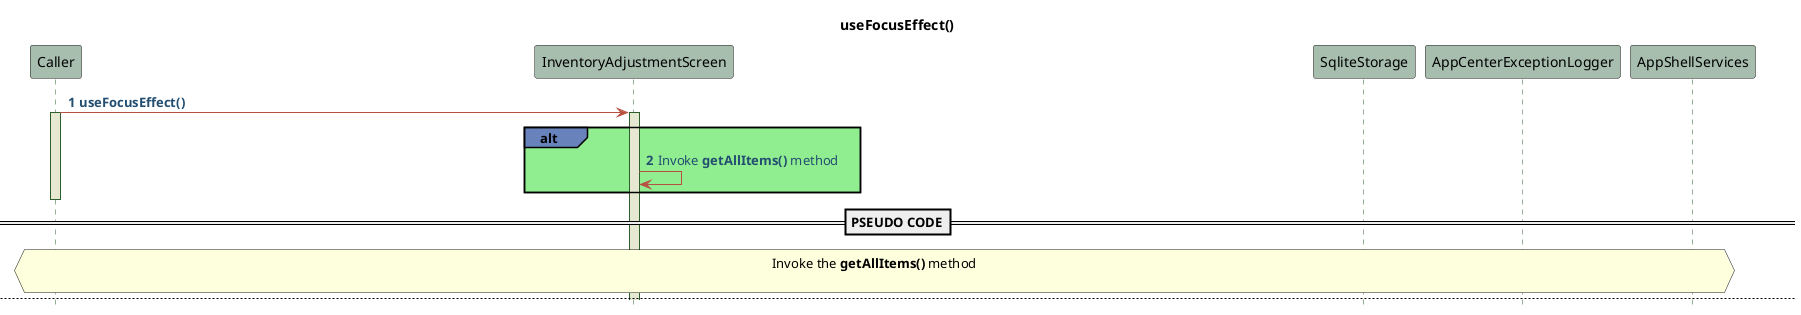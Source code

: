 @startuml InventoryAdjustmentScreen

!define POSITIVERESPONSE 90EE90
!define NEGATIVEERESPONSE EFBBBB
!define NETURALRESPONSE F2DC79
!define ALTBACKGROUND 6883BC

hide footbox
skinparam sequence{
    ParticipantBackgroundColor #A7BEAE
    LifeLineBackgroundColor #E7E8D1
    LifeLineBorderColor #2C5F2D
    ActorBackgroundColor #FC766AFF
    ActorBorderColor #FC766AFF
    ArrowColor #B85042
    ArrowFontColor #234E70
}

participant Caller as A order 1
participant InventoryAdjustmentScreen as B order 1
participant SqliteStorage as C order 2
participant AppCenterExceptionLogger as D order 3
participant AppShellServices as E order 5


autonumber 1
title useFocusEffect()
A -> B++ : **useFocusEffect()**
activate A
    alt#ALTBACKGROUND #POSITIVERESPONSE
        B -> B : Invoke **getAllItems()** method
    end
deactivate A

==PSEUDO CODE==
hnote across
    Invoke the **getAllItems()** method
    
end note

autonumber 1
newpage getAllItems()
A -> B++ : Invoke **getAllItems()**
activate A
    alt#ALTBACKGROUND #POSITIVERESPONSE try
        B -> B : Update **isModalVisible** value to **true**
        B -> C++ :  Invoke **getDBConnection()** method
        C --> B-- : SQLiteDatabase | undefined
        B -> B : Store the return value in **db** variable
        alt #POSITIVERESPONSE db is not null
            B -> C++ :  Invoke **getAllItemDetails(db)** method
            C --> B-- : ItemBO[] | null
            B -> B : Store the return value in **items** variable
            B -> B : Update **itemListState** value to **items**
        end

        B -> B : Update **isModalVisible** value to **false**
        
    else #NEGATIVEERESPONSE CATCH
        B -> D++ : Invoke **exceptionLogger()** method and send catch error as params
        D --> B-- : return
        B --> A-- : Return
    end
    
deactivate A

==PSEUDO CODE==
hnote across 
    TRY
        Update the  **isModalVisible** value to **true**
        Call the  **getDBConnection()** method in SqliteStorage
        Store the return value in **db** variable
        IF DB is not null
            Call the  **getAllItemDetails(DB)** method in SqliteStorage
            A -> A : Store the return value in **items** variable
            Update the **itemListState** value to the result of **items**
        END
        Update the **isModalVisible** value to **false**
    CATCH Exception AS error
        Call the **exceptionLogger()** method with error as parameter
    END
end note

autonumber 1
newpage syncTapped()
 
A -> B++ : Invoke **syncTapped()**
    activate A
        alt#ALTBACKGROUND #POSITIVERESPONSE try
            B -> C++ :  Invoke **getDBConnection()** method
            C --> B-- : SQLiteDatabase | undefined
            B -> B : Store the return value in **db** variable
            alt #POSITIVERESPONSE db is not null
                B -> C++ :  Invoke **currentUserInfo(db)** method
                C --> B-- : User | null
                B -> B : Store the return value in **user** variable
                alt #POSITIVERESPONSE user is not null
                    B -> B : Invoke **uploadItems(user)** method
                else #NEGATIVEERESPONSE user is null
                    B -> B : Throw new Error
                end
            else #NEGATIVEERESPONSE db is null
                B -> B : Show toast notification with error message
            end
            

        else #NEGATIVEERESPONSE Catch
            B -> D++ : Invoke **exceptionLogger()** method and send catch error as params
            D --> B-- : return
            B --> A-- : Return
        end
    deactivate A

    ==PSEUDO CODE==
    hnote across
        TRY
            Call the **getDBConnection()** method in SqliteStorage
            Store the return value in **db** variable
            IF DB is not null
                Call the **currentUserInfo(db)** method in SqliteStorage
                Store the return value in **user** variable
                IF User is not null
                    Invoke **uploadItems(user)** method
                ELSE
                    Throw new Error
                END
            ELSE
                Show toast notification with error message "Can't fetch user info"
            END
        CATCH Exception AS error
            Invoke **exceptionLogger()** method with error as parameter
        END

    end note


autonumber 1
newpage  uploadItems(user: UserBO)

A -> B++ : Invoke **uploadItems(user)**
activate A
    alt#ALTBACKGROUND #POSITIVERESPONSE try
        
            B -> C++ :  Invoke **getDBConnection()** method
            C --> B-- : SQLiteDatabase | undefined
            B -> B : Store the return value in **db** variable
            alt #POSITIVERESPONSE db is not null
                B -> B : Update **loaderMessage** value to **Uploading changes...**
                 B -> B : Update **loaderState** value to **true**
                B -> C++ :  Invoke **getCountedItems(db, user.UserID)** method
                C --> B-- : ItemBO[] | null
                B -> B : Store the return value in **items** variable
                B -> B : Store **items** in AsyncStorage using **countedItemsInventory** as key
                B -> B : Check if items.length > 0
                alt #POSITIVERESPONSE items.length > 0
                    B -> B : Loop all the items and assign **''** to Description,ImageURL and **Name**
                    B -> E++ : Invoke **updateItemList(items, user.UserID)** method
                    E --> B-- : Response object
                    B -> B : Update **loaderState* value to **false**
                    alt #NEGATIVEERESPONSE response.status !== HttpStatus.Success
                        B -> B : Show toast notification as **Can't upload items**
                    end
                end
            end
            B -> B : downloadItems(user);


    else #NEGATIVEERESPONSE Catch
        B -> B : Update **loaderState* value to **false**
        B -> B : Show toast notification as **Can't upload items**
        B -> D++ : Invoke **exceptionLogger()** method and send catch error as params
        D --> B-- : return
        B -> B : downloadItems(user);
        B --> A-- : Return

    end
deactivate A

==PSEUDO CODE==
    hnote across
        TRY
            Call the **getDBConnection()** method in SqliteStorage
            Set loader message and state for uploading
            Call the **getCountedItems(db, user.UserID)** method in SqliteStorage
            Store items in AsyncStorage
            Check if items.length > 0
            IF items.length > 0
                Update item properties (optional)
                Invoke **updateItemList(items, user.UserID)** method in AppShellServices
                IF response.status !== HttpStatus.Success
                    Show toast notification for upload failure
                    return
                END
            END
        CATCH Exception AS error
            Show toast notification for upload failure
            Invoke **exceptionLogger()** method with error as parameter
        END
        Set loader state to false
        Invoke **downloadItems(user)** method
    end note


autonumber 1
newpage  toItemDetailScreen(item: ItemBO)

A -> B++ : Invoke **toItemDetailScreen(item: ItemBO)**
activate A
    alt#ALTBACKGROUND #POSITIVERESPONSE
        B -> B : Navigate to **Detail** screen with item as params
        B --> A-- : Return
    end
    
deactivate A

==PSEUDO CODE==
    hnote across
        Navigate to **Detail** screen with item as params
    end note

autonumber 1
newpage  toAboutUsScreen()

A -> B++ : Invoke **toAboutUsScreen()**
activate A
    alt#ALTBACKGROUND #POSITIVERESPONSE
        B -> B : Navigate to **AboutUs** screen
        B --> A-- : Return
    end
    
deactivate A

==PSEUDO CODE==
    hnote across
        Navigate to **AboutUs** screen
    end note

autonumber 1
newpage  cancelToast()

A -> B++ : Invoke **cancelToast()**
activate A
    alt#ALTBACKGROUND #POSITIVERESPONSE
        B -> B : Hide the Toast Message
        B --> A-- : Return
    end
    
deactivate A

==PSEUDO CODE==
    hnote across
        Hide the Toast Message using **Toast.hide()**
    end note


autonumber 1
newpage downloadItems(user: UserBO)

A -> B++ : Invoke **downloadItems(user)**
    activate A
        alt#ALTBACKGROUND #POSITIVERESPONSE try
            B -> B : Update **loaderMessage** value to **Downloading latest count...**
            B -> B : Update **loaderState** value to **true**
            B -> B : Invoke **internetSpeedTest()** method
            B -> B : Get the return response and save that in **internetSpeed** variable
            B -> C++ : Invoke **getDBConnection()** method
            C --> B-- : SQLiteDatabase | undefined
            B -> B : Store the return value in **db** variable
            alt #POSITIVERESPONSE db is not null
                B -> B : Create **itemCatalogSyncDetail** variable with ItemCatalogSyncDetailBO type
                B -> C++ : Invoke **readLastSyncDateTimeInLocalDB(db, itemCatalogSyncDetail)** method
                C --> B-- : return string
                B -> B : Store the return value in **lastSync** variable
                B -> E++ : Invoke **AppShellServices.getDownloadedCount(lastSync, user)** method
                E --> B-- : retun number | null
                B -> B : Check if response.status === HttpStatus.Failed
                alt #NEGATIVEERESPONSE response.status === HttpStatus.Failed
                    B -> B : Show toast notification as **Download count is failed**
                else #POSITIVERESPONSE response.status === HttpStatus.Success && response.data !== null
                    B -> B : Invoke **downloadAllItems(response.data, internetSpeed, lastSync, user, itemCatalogSyncDetail)** method
                else
                    B -> B : Show toast notification as **Download count is 0**
                end
            end
                
        else #NEGATIVEERESPONSE Catch
            B -> B : Show toast notification as **Can't get download count**
            B -> D++ : Invoke **exceptionLogger()** method and send catch error as params
            D --> B-- : return
            B --> A-- : return
        end
       
    deactivate A

    ==PSEUDO CODE==
    hnote across
        Update loader message to "Downloading latest count..."
        Update loader state to true
        Call internetSpeedTest() to get internet speed
        Call getDBConnection() in SqliteStorage to get database connection
        IF db is not null
            Create itemCatalogSyncDetail object
            Call readLastSyncDateTimeInLocalDB(db, itemCatalogSyncDetail) to get lastSyncDateTime
            IF response.status is HttpStatus.Failed
                Show toast notification as "Download count is failed"
                Return
            END
            IF response.status is HttpStatus.Success and response.data is not null
                Call downloadAllItems(response.data, internetSpeed, lastSync, user, itemCatalogSyncDetail)
            ELSE IF response.status is HttpStatus.Success and response.data is null
                Show toast notification as "Download count is 0"
                Return
            END
        ELSE IF db is null
            Show toast notification as "Can't get download count"
            Return
        END
    CATCH Exception AS error
        Show toast notification as "Can't get download count"
        Invoke exceptionLogger() with error as parameter
    END
        
    end note


autonumber 1
newpage downloadAllItems(count: number, internetSpeed: number, lastSyncDate: string, userInfo: UserBO, syncDetail: ItemCatalogSyncDetailBO)
A -> B++ : Invoke **downloadAllItems(count, internetSpeed, lastSyncDate, userInfo, syncDetail)**
    activate A
        alt#ALTBACKGROUND #POSITIVERESPONSE try
            B -> B : Initialize empty array **items**
            B -> C++ : Invoke **getDBConnection()** method
            C --> B-- : SQLiteDatabase | undefined
            B -> B : Store the return value in **db** variable
            alt #POSITIVERESPONSE db is not null
                B -> B : Check if internetSpeed < 0
                alt #NEGATIVEERESPONSE internetSpeed < 0
                    B -> B : Show toast notification as "Internet connection required"
                else #POSITIVERESPONSE
                    B -> B : Initialize variables **start**, **itemId**, **barcodeId**
                    B -> B : Set count to minimum of count and 200
                    loop #POSITIVERESPONSE from start to count + defaultFetchCount - 1 with step defaultFetchCount
                        B -> B : Check if start equals count
                        alt #POSITIVERESPONSE start equals count
                            B -> B : Break the loop
                        end
                        B -> B : Check if end equals 0
                        alt #POSITIVERESPONSE end equals 0
                            B -> B : Increment end by defaultFetchCount
                        end
                        B -> B : Check if end > count
                        alt #POSITIVERESPONSE end > count
                            B -> B : Set end to count
                        end

                        B -> C++ : Invoke **AppShellServices.fetchItems(userInfo, start, end, itemId, barcodeId, lastSyncDate)** method
                        C --> B-- : Response object
                        B -> B : Check if response.status is HttpStatus.NotFound
                        alt #NEGATIVEERESPONSE response.status is HttpStatus.NotFound
                            B -> B : Show toast notification as "Data is empty"
                            B -> B : Break the loop
                        end
                        B -> B : Update start to end
                        B -> B : Initialize temp array with response.data or empty array
                        B -> B : Push temp items into items array
                        B -> B : Update itemId and barcodeId for the next iteration
                    end
                    
                        

                   
                    alt #POSITIVERESPONSE items.length equals count
                        B -> C++ : Invoke **readLastSyncDateTimeInLocalDB(db, syncDetail)** method
                        C --> B-- : LastSyncDateTime
                        B -> B : Store the return response in **lastSyncDate** variable
                        B -> C++ : Invoke **insertItemsInCommonDB(db, items, userInfo, lastSyncDate)** method
                        C --> B-- : return
                        
                        B -> C++ : Invoke **getAllItemDetails(db)** method
                        C --> B-- : retun ItemBO[] | null
                        B -> B : Store the return value in **dbItems** variable
                        B -> B : Update loader state, itemCount, popup message, and set popup state to true
                        B -> B : Set data.current to items
                        B -> B : Get current UTC time and convert to Eastern Time
                        B -> B : Format the date using moment.js and update syncDetail
                        B -> B : Invoke **insertLastSyncDateTimeInLocalDB(db, syncDetail)** method
                        B -> B : Update the  **loaderState** value to **false**
                    else #NEGATIVEERESPONSE items.length not equals count
                        B -> B : Update loader state to false, itemCount, popup message, and set popup state to true
                    end

                    B -> B : Get countedItemsInventory from AsyncStorage and store 
                    B -> B : Check if getCountedItemfromLocal is truthy
                    alt #POSITIVERESPONSE getCountedItemfromLocal is not null
                        B -> B : Parse getCountedItemfromLocal to get parsedItems
                        B -> C++ : Invoke **updateItemList(db, parsedItems, userInfo)** method
                        C --> B-- : return
                    end
                end
            end
            
        else #NEGATIVEERESPONSE Catch
            B -> B : Show toast notification as "Can't download data, Error occurred"
            B -> E++ : Invoke **exceptionLogger()** method and send catch error as params
            E --> B-- : Return
            B -> B : Set loader state to false
            B --> A-- : return
        end
        
    deactivate A

    ==PSEUDO CODE==
    hnote across
        TRY
            Initialize an empty array 'items'
            Call the 'getDBConnection()' method in SqliteStorage
            IF db is not null
                Check if internetSpeed is less than 0
                IF internetSpeed is less than 0
                    Show toast notification as "Internet connection required"
                ELSE
                    Initialize variables 'start', 'itemId', 'barcodeId'
                    Set count to the minimum of count and 200
                    Loop from start to count + defaultFetchCount - 1 with step defaultFetchCount
                        Check if start equals count
                        IF start equals count
                            Break the loop
                        END
                        Check if end equals 0
                        IF end equals 0
                            Increment end by defaultFetchCount
                        END
                        Check if end is greater than count
                        IF end is greater than count
                            Set end to count
                        END
                        Invoke 'AppShellServices.fetchItems(userInfo, start, end, itemId, barcodeId, lastSyncDate)' method
                        IF response.status is HttpStatus.NotFound
                            Show toast notification as "Data is empty"
                            Break the loop
                        END
                        Update start to end
                        Initialize temp array with response.data or an empty array
                        Push temp items into the 'items' array
                        Update 'itemId' and 'barcodeId' for the next iteration
                    END

                    IF items.length equals count
                        Invoke 'readLastSyncDateTimeInLocalDB(db, syncDetail)' method
                        Get the lastSyncDateTime from the response
                        Store the lastSyncDateTime in 'lastSyncDate' variable
                        Invoke 'insertItemsInCommonDB(db, items, userInfo, lastSyncDate)' method
                        Invoke 'getAllItemDetails(db)' method
                        Get the items from the database or an empty array
                        Update loader state, itemCount, popup message, and set popup state to true
                        Set data.current to items
                        Get current UTC time and convert to Eastern Time
                        Format the date using moment.js and update syncDetail
                        Invoke 'insertLastSyncDateTimeInLocalDB(db, syncDetail)' method
                        Update the 'loaderState' value to false
                    ELSE
                        Update loader state to false, itemCount, popup message, and set popup state to true
                    END

                    Get countedItemsInventory from AsyncStorage
                    Check if 'getCountedItemfromLocal' is truthy
                    IF getCountedItemfromLocal is not null
                        Parse getCountedItemfromLocal to get 'parsedItems'
                        Invoke 'updateItemList(db, parsedItems, userInfo)' method
                    END
                END
            END
        CATCH Exception AS error
            Show toast notification as "Can't download data, Error occurred"
            Invoke 'exceptionLogger()' method with 'error' as a parameter
            Update loader state value to false
        END
        
    end note

autonumber 1
newpage internetSpeedTest()
A -> B++ : Invoke **internetSpeedTest()**
activate A
    alt#ALTBACKGROUND #POSITIVERESPONSE try
        B -> B : Create a new Date 'date1'
        B -> B : Fetch 'https://raw.githubusercontent.com/TheProfs/socket-mem-leak/master/10mb-sample.json'
        B -> B : Check if response is OK
        alt #POSITIVERESPONSE response is OK
            B -> B : Create a new Uint8Array 'data' from the response arrayBuffer
            B -> B : Create a new Date 'date2'
            B -> B : Calculate speed as rounded value of data.length / 1024 / (date2.getTime() - date1.getTime()) / 1000
            B --> A : Return speed
        else #NEGATIVEERESPONSE response is not OK
            B --> A : return 0
        end
    else #NEGATIVEERESPONSE Catch
        B -> D++ : Invoke 'exceptionLogger()' method with 'error' as parameter
        D --> A-- : retun 0
        B --> A-- : return
    end
deactivate A

 ==PSEUDO CODE==
    hnote across
        TRY
            Create a new Date 'date1'
            Fetch the 10mb-sample.json from 'https://raw.githubusercontent.com/TheProfs/socket-mem-leak/master/10mb-sample.json'
            IF response is OK
                Create a new Uint8Array 'data' from the response arrayBuffer
                Create a new Date 'date2'
                Calculate the 'speed' as the rounded value of data.length / 1024 / (date2.getTime() - date1.getTime()) / 1000
                Return the calculated speed
            END
            Return 0
        CATCH Exception AS error
            Invoke 'exceptionLogger()' method with 'error' as a parameter
            Return 0
        END
    end note


autonumber 1
newpage  dismissPopup()

A -> B++ : Invoke **dismissPopup()**
activate A
    alt#ALTBACKGROUND #POSITIVERESPONSE
        B -> B : Update **popupState** value to **true**
        B --> A-- : return
    end
    
deactivate A

==PSEUDO CODE==
    hnote across
        Update **popupState** value to **true**
    end note


autonumber 1
newpage  navigateToScanner()

A -> B++ : Invoke **navigateToScanner()**
activate A
    alt#ALTBACKGROUND #POSITIVERESPONSE
        B -> B : Navigate to "Scanner" Screen
        B --> A-- : return
    end
    
deactivate A

==PSEUDO CODE==
    hnote across
        Navigate to "Scanner" Screen using **navigation.navigate('Scanner');**
    end note


autonumber 1
newpage onSearchItem()
A -> B++ : Invoke **onSearchItem()**
activate A
    alt#ALTBACKGROUND #POSITIVERESPONSE try
        B -> B : Update **loaderMessage** value to "Searching..."
        B -> B : Update **loaderState** value to true
        B -> C++ : Invoke **getDBConnection()** method
        C --> B-- : SQLiteDatabase | undefined
        B -> B : Store the return value in **db** variable
        alt #POSITIVERESPONSE db is not null
            B -> C++ : Invoke **currentUserInfo(db)** method
            C --> B-- : User | null
            B -> B : Store the return value in **user** variable
            alt #POSITIVERESPONSE user is not null
                B -> C++ : Invoke **getItemDetails(db, user, textInput)** method
                C --> B-- : ItemBO[] | null
                B -> B : Store the return value in **result** variable
                alt #POSITIVERESPONSE result is truthy
                    B -> B : Update **itemListState** value to result
                end
            end
        end
        B -> B : Update **loaderState** value to false
    else #NEGATIVEERESPONSE catch 
        B -> D++ : Invoke **exceptionLogger(error)** method
        D --> B-- : return
        B --> A-- : Return
    end

deactivate A

==PSEUDO CODE==
hnote across
    TRY
        Update the **loaderMessage** value to "Searching..."
        Update the **loaderState** value to true
        Call the **getDBConnection()** method in SqliteStorage
        IF SQLiteDatabase is not null
            Call the **currentUserInfo(db)** method in SqliteStorage
            IF User is not null
                Call the **getItemDetails(db, user, textInput)** method in SqliteStorage
                IF result is truthy
                    Update the **itemListState** value to result
                END
            END
        END
        Update the **loaderState** value to false
    CATCH Exception AS error
        Invoke the **exceptionLogger(error)** method
    END
end note

autonumber 1
newpage ontextChange()
A -> B++ : Invoke **ontextChange(value)**
activate A
    alt#ALTBACKGROUND #POSITIVERESPONSE
        B -> B : Update **textInput** value to the provided parameter
        B -> B : Check if trimmed **value** is an empty string
        alt #NEGATIVEERESPONSE value is an empty string
            B -> B : Update **itemListState** value to the current data
        end
        B --> A-- : return
    end
   
deactivate A

==PSEUDO CODE==
hnote across
    Invoke the **ontextChange(value)** method with a parameter value
    Update the **textInput** value to the provided parameter
    Check if trimmed **value** is an empty string
    IF value is an empty string
        Update the **itemListState** value to the current data
    END
end note

@enduml




